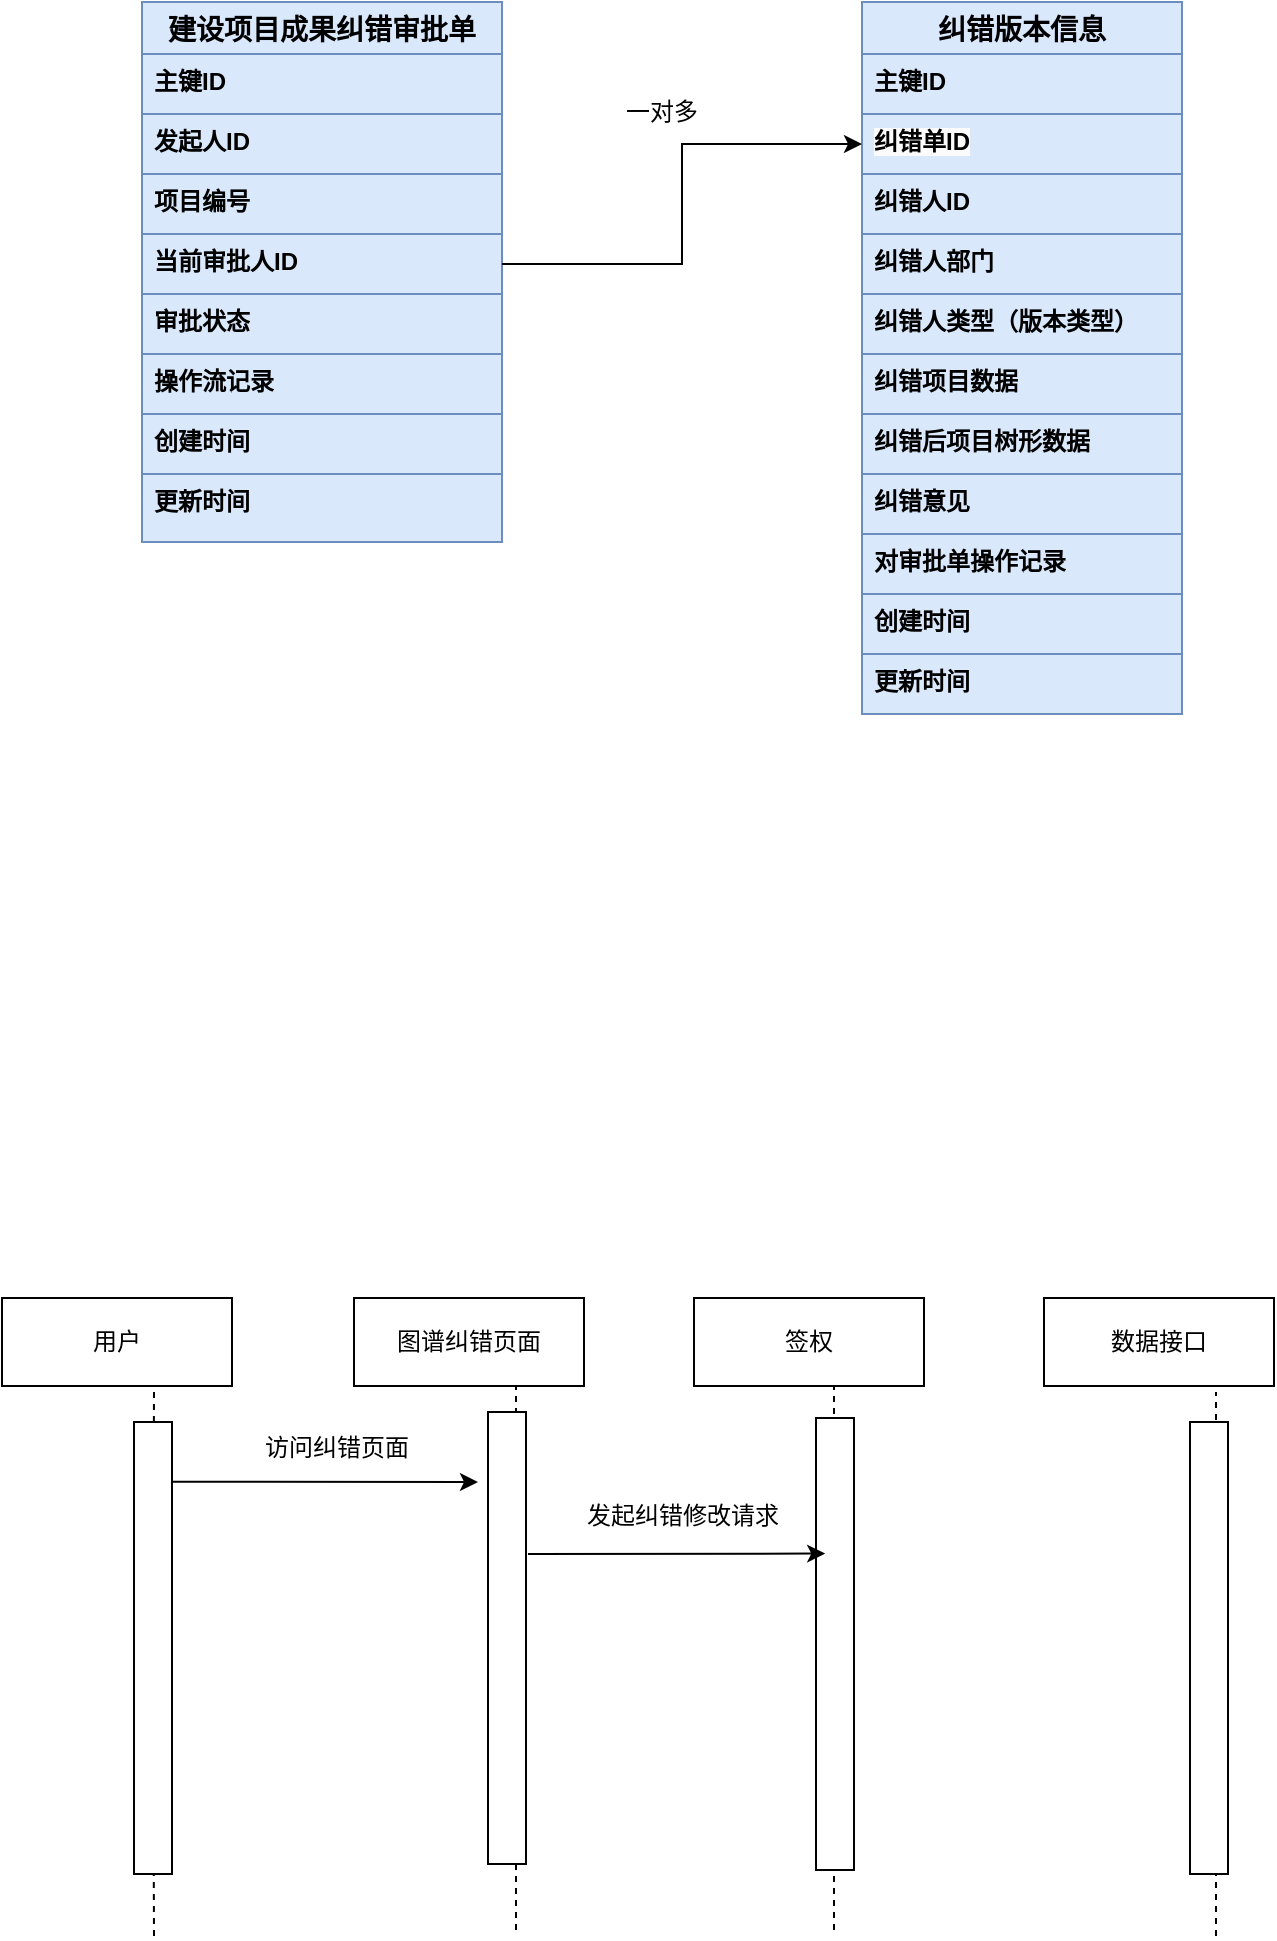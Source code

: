 <mxfile version="24.7.10">
  <diagram name="第 1 页" id="kT-wk51SkEdILYPWkGyS">
    <mxGraphModel dx="1050" dy="557" grid="0" gridSize="9" guides="1" tooltips="1" connect="1" arrows="1" fold="1" page="1" pageScale="1" pageWidth="827" pageHeight="1169" background="none" math="0" shadow="0">
      <root>
        <mxCell id="0" />
        <mxCell id="1" parent="0" />
        <mxCell id="QmBSqBYY-TNjPGqKKgsR-17" value="建设项目成果纠错审批单" style="swimlane;fontStyle=1;childLayout=stackLayout;horizontal=1;startSize=26;horizontalStack=0;resizeParent=1;resizeParentMax=0;resizeLast=0;collapsible=1;marginBottom=0;align=center;fontSize=14;fillColor=#dae8fc;strokeColor=#6c8ebf;" vertex="1" parent="1">
          <mxGeometry x="130" y="110" width="180" height="270" as="geometry" />
        </mxCell>
        <mxCell id="QmBSqBYY-TNjPGqKKgsR-18" value="主键ID" style="text;strokeColor=#6c8ebf;fillColor=#dae8fc;spacingLeft=4;spacingRight=4;overflow=hidden;rotatable=0;points=[[0,0.5],[1,0.5]];portConstraint=eastwest;fontSize=12;whiteSpace=wrap;html=1;fontStyle=1" vertex="1" parent="QmBSqBYY-TNjPGqKKgsR-17">
          <mxGeometry y="26" width="180" height="30" as="geometry" />
        </mxCell>
        <mxCell id="QmBSqBYY-TNjPGqKKgsR-33" value="发起人ID" style="text;strokeColor=#6c8ebf;fillColor=#dae8fc;spacingLeft=4;spacingRight=4;overflow=hidden;rotatable=0;points=[[0,0.5],[1,0.5]];portConstraint=eastwest;fontSize=12;whiteSpace=wrap;html=1;fontStyle=1" vertex="1" parent="QmBSqBYY-TNjPGqKKgsR-17">
          <mxGeometry y="56" width="180" height="30" as="geometry" />
        </mxCell>
        <mxCell id="QmBSqBYY-TNjPGqKKgsR-24" value="项目编号" style="text;strokeColor=#6c8ebf;fillColor=#dae8fc;spacingLeft=4;spacingRight=4;overflow=hidden;rotatable=0;points=[[0,0.5],[1,0.5]];portConstraint=eastwest;fontSize=12;whiteSpace=wrap;html=1;fontStyle=1" vertex="1" parent="QmBSqBYY-TNjPGqKKgsR-17">
          <mxGeometry y="86" width="180" height="30" as="geometry" />
        </mxCell>
        <mxCell id="QmBSqBYY-TNjPGqKKgsR-20" value="当前审批人ID" style="text;strokeColor=#6c8ebf;fillColor=#dae8fc;spacingLeft=4;spacingRight=4;overflow=hidden;rotatable=0;points=[[0,0.5],[1,0.5]];portConstraint=eastwest;fontSize=12;whiteSpace=wrap;html=1;fontStyle=1" vertex="1" parent="QmBSqBYY-TNjPGqKKgsR-17">
          <mxGeometry y="116" width="180" height="30" as="geometry" />
        </mxCell>
        <mxCell id="QmBSqBYY-TNjPGqKKgsR-36" value="审批状态" style="text;strokeColor=#6c8ebf;fillColor=#dae8fc;spacingLeft=4;spacingRight=4;overflow=hidden;rotatable=0;points=[[0,0.5],[1,0.5]];portConstraint=eastwest;fontSize=12;whiteSpace=wrap;html=1;fontStyle=1" vertex="1" parent="QmBSqBYY-TNjPGqKKgsR-17">
          <mxGeometry y="146" width="180" height="30" as="geometry" />
        </mxCell>
        <mxCell id="QmBSqBYY-TNjPGqKKgsR-25" value="操作流记录" style="text;strokeColor=#6c8ebf;fillColor=#dae8fc;spacingLeft=4;spacingRight=4;overflow=hidden;rotatable=0;points=[[0,0.5],[1,0.5]];portConstraint=eastwest;fontSize=12;whiteSpace=wrap;html=1;fontStyle=1" vertex="1" parent="QmBSqBYY-TNjPGqKKgsR-17">
          <mxGeometry y="176" width="180" height="30" as="geometry" />
        </mxCell>
        <mxCell id="QmBSqBYY-TNjPGqKKgsR-34" value="创建时间" style="text;strokeColor=#6c8ebf;fillColor=#dae8fc;spacingLeft=4;spacingRight=4;overflow=hidden;rotatable=0;points=[[0,0.5],[1,0.5]];portConstraint=eastwest;fontSize=12;whiteSpace=wrap;html=1;fontStyle=1" vertex="1" parent="QmBSqBYY-TNjPGqKKgsR-17">
          <mxGeometry y="206" width="180" height="30" as="geometry" />
        </mxCell>
        <mxCell id="QmBSqBYY-TNjPGqKKgsR-35" value="更新时间" style="text;strokeColor=#6c8ebf;fillColor=#dae8fc;spacingLeft=4;spacingRight=4;overflow=hidden;rotatable=0;points=[[0,0.5],[1,0.5]];portConstraint=eastwest;fontSize=12;whiteSpace=wrap;html=1;fontStyle=1" vertex="1" parent="QmBSqBYY-TNjPGqKKgsR-17">
          <mxGeometry y="236" width="180" height="34" as="geometry" />
        </mxCell>
        <mxCell id="QmBSqBYY-TNjPGqKKgsR-26" value="纠错版本信息" style="swimlane;fontStyle=1;childLayout=stackLayout;horizontal=1;startSize=26;horizontalStack=0;resizeParent=1;resizeParentMax=0;resizeLast=0;collapsible=1;marginBottom=0;align=center;fontSize=14;fillColor=#dae8fc;strokeColor=#6c8ebf;" vertex="1" parent="1">
          <mxGeometry x="490" y="110" width="160" height="356" as="geometry" />
        </mxCell>
        <mxCell id="QmBSqBYY-TNjPGqKKgsR-27" value="主键ID" style="text;strokeColor=#6c8ebf;fillColor=#dae8fc;spacingLeft=4;spacingRight=4;overflow=hidden;rotatable=0;points=[[0,0.5],[1,0.5]];portConstraint=eastwest;fontSize=12;whiteSpace=wrap;html=1;fontStyle=1" vertex="1" parent="QmBSqBYY-TNjPGqKKgsR-26">
          <mxGeometry y="26" width="160" height="30" as="geometry" />
        </mxCell>
        <mxCell id="QmBSqBYY-TNjPGqKKgsR-28" value="&lt;span style=&quot;color: rgb(0, 0, 0); font-family: Helvetica; font-size: 12px; font-style: normal; font-variant-ligatures: normal; font-variant-caps: normal; font-weight: 700; letter-spacing: normal; orphans: 2; text-align: left; text-indent: 0px; text-transform: none; widows: 2; word-spacing: 0px; -webkit-text-stroke-width: 0px; white-space: normal; background-color: rgb(251, 251, 251); text-decoration-thickness: initial; text-decoration-style: initial; text-decoration-color: initial; display: inline !important; float: none;&quot;&gt;纠错单ID&lt;/span&gt;" style="text;strokeColor=#6c8ebf;fillColor=#dae8fc;spacingLeft=4;spacingRight=4;overflow=hidden;rotatable=0;points=[[0,0.5],[1,0.5]];portConstraint=eastwest;fontSize=12;whiteSpace=wrap;html=1;fontStyle=1" vertex="1" parent="QmBSqBYY-TNjPGqKKgsR-26">
          <mxGeometry y="56" width="160" height="30" as="geometry" />
        </mxCell>
        <mxCell id="QmBSqBYY-TNjPGqKKgsR-29" value="纠错人ID" style="text;strokeColor=#6c8ebf;fillColor=#dae8fc;spacingLeft=4;spacingRight=4;overflow=hidden;rotatable=0;points=[[0,0.5],[1,0.5]];portConstraint=eastwest;fontSize=12;whiteSpace=wrap;html=1;fontStyle=1" vertex="1" parent="QmBSqBYY-TNjPGqKKgsR-26">
          <mxGeometry y="86" width="160" height="30" as="geometry" />
        </mxCell>
        <mxCell id="QmBSqBYY-TNjPGqKKgsR-44" value="纠错人部门" style="text;strokeColor=#6c8ebf;fillColor=#dae8fc;spacingLeft=4;spacingRight=4;overflow=hidden;rotatable=0;points=[[0,0.5],[1,0.5]];portConstraint=eastwest;fontSize=12;whiteSpace=wrap;html=1;fontStyle=1" vertex="1" parent="QmBSqBYY-TNjPGqKKgsR-26">
          <mxGeometry y="116" width="160" height="30" as="geometry" />
        </mxCell>
        <mxCell id="QmBSqBYY-TNjPGqKKgsR-43" value="纠错人类型（版本类型）" style="text;strokeColor=#6c8ebf;fillColor=#dae8fc;spacingLeft=4;spacingRight=4;overflow=hidden;rotatable=0;points=[[0,0.5],[1,0.5]];portConstraint=eastwest;fontSize=12;whiteSpace=wrap;html=1;fontStyle=1" vertex="1" parent="QmBSqBYY-TNjPGqKKgsR-26">
          <mxGeometry y="146" width="160" height="30" as="geometry" />
        </mxCell>
        <mxCell id="QmBSqBYY-TNjPGqKKgsR-30" value="纠错项目数据" style="text;strokeColor=#6c8ebf;fillColor=#dae8fc;spacingLeft=4;spacingRight=4;overflow=hidden;rotatable=0;points=[[0,0.5],[1,0.5]];portConstraint=eastwest;fontSize=12;whiteSpace=wrap;html=1;fontStyle=1" vertex="1" parent="QmBSqBYY-TNjPGqKKgsR-26">
          <mxGeometry y="176" width="160" height="30" as="geometry" />
        </mxCell>
        <mxCell id="QmBSqBYY-TNjPGqKKgsR-31" value="纠错后项目树形数据" style="text;strokeColor=#6c8ebf;fillColor=#dae8fc;spacingLeft=4;spacingRight=4;overflow=hidden;rotatable=0;points=[[0,0.5],[1,0.5]];portConstraint=eastwest;fontSize=12;whiteSpace=wrap;html=1;fontStyle=1" vertex="1" parent="QmBSqBYY-TNjPGqKKgsR-26">
          <mxGeometry y="206" width="160" height="30" as="geometry" />
        </mxCell>
        <mxCell id="QmBSqBYY-TNjPGqKKgsR-38" value="纠错意见" style="text;strokeColor=#6c8ebf;fillColor=#dae8fc;spacingLeft=4;spacingRight=4;overflow=hidden;rotatable=0;points=[[0,0.5],[1,0.5]];portConstraint=eastwest;fontSize=12;whiteSpace=wrap;html=1;fontStyle=1" vertex="1" parent="QmBSqBYY-TNjPGqKKgsR-26">
          <mxGeometry y="236" width="160" height="30" as="geometry" />
        </mxCell>
        <mxCell id="QmBSqBYY-TNjPGqKKgsR-37" value="对审批单操作记录" style="text;strokeColor=#6c8ebf;fillColor=#dae8fc;spacingLeft=4;spacingRight=4;overflow=hidden;rotatable=0;points=[[0,0.5],[1,0.5]];portConstraint=eastwest;fontSize=12;whiteSpace=wrap;html=1;fontStyle=1" vertex="1" parent="QmBSqBYY-TNjPGqKKgsR-26">
          <mxGeometry y="266" width="160" height="30" as="geometry" />
        </mxCell>
        <mxCell id="QmBSqBYY-TNjPGqKKgsR-39" value="创建时间" style="text;strokeColor=#6c8ebf;fillColor=#dae8fc;spacingLeft=4;spacingRight=4;overflow=hidden;rotatable=0;points=[[0,0.5],[1,0.5]];portConstraint=eastwest;fontSize=12;whiteSpace=wrap;html=1;fontStyle=1" vertex="1" parent="QmBSqBYY-TNjPGqKKgsR-26">
          <mxGeometry y="296" width="160" height="30" as="geometry" />
        </mxCell>
        <mxCell id="QmBSqBYY-TNjPGqKKgsR-40" value="更新时间" style="text;strokeColor=#6c8ebf;fillColor=#dae8fc;spacingLeft=4;spacingRight=4;overflow=hidden;rotatable=0;points=[[0,0.5],[1,0.5]];portConstraint=eastwest;fontSize=12;whiteSpace=wrap;html=1;fontStyle=1" vertex="1" parent="QmBSqBYY-TNjPGqKKgsR-26">
          <mxGeometry y="326" width="160" height="30" as="geometry" />
        </mxCell>
        <mxCell id="QmBSqBYY-TNjPGqKKgsR-41" style="edgeStyle=orthogonalEdgeStyle;rounded=0;orthogonalLoop=1;jettySize=auto;html=1;entryX=0;entryY=0.5;entryDx=0;entryDy=0;" edge="1" parent="1" source="QmBSqBYY-TNjPGqKKgsR-20" target="QmBSqBYY-TNjPGqKKgsR-28">
          <mxGeometry relative="1" as="geometry" />
        </mxCell>
        <mxCell id="QmBSqBYY-TNjPGqKKgsR-42" value="一对多" style="text;html=1;align=center;verticalAlign=middle;whiteSpace=wrap;rounded=0;" vertex="1" parent="1">
          <mxGeometry x="360" y="150" width="60" height="30" as="geometry" />
        </mxCell>
        <mxCell id="QmBSqBYY-TNjPGqKKgsR-45" value="用户" style="rounded=0;whiteSpace=wrap;html=1;" vertex="1" parent="1">
          <mxGeometry x="60" y="758" width="115" height="44" as="geometry" />
        </mxCell>
        <mxCell id="QmBSqBYY-TNjPGqKKgsR-47" value="签权" style="rounded=0;whiteSpace=wrap;html=1;" vertex="1" parent="1">
          <mxGeometry x="406" y="758" width="115" height="44" as="geometry" />
        </mxCell>
        <mxCell id="QmBSqBYY-TNjPGqKKgsR-48" value="图谱纠错页面" style="rounded=0;whiteSpace=wrap;html=1;" vertex="1" parent="1">
          <mxGeometry x="236" y="758" width="115" height="44" as="geometry" />
        </mxCell>
        <mxCell id="QmBSqBYY-TNjPGqKKgsR-49" value="数据接口" style="rounded=0;whiteSpace=wrap;html=1;" vertex="1" parent="1">
          <mxGeometry x="581" y="758" width="115" height="44" as="geometry" />
        </mxCell>
        <mxCell id="QmBSqBYY-TNjPGqKKgsR-50" value="" style="endArrow=none;dashed=1;html=1;rounded=0;" edge="1" parent="1" source="QmBSqBYY-TNjPGqKKgsR-54">
          <mxGeometry width="50" height="50" relative="1" as="geometry">
            <mxPoint x="136" y="1077" as="sourcePoint" />
            <mxPoint x="136" y="805" as="targetPoint" />
          </mxGeometry>
        </mxCell>
        <mxCell id="QmBSqBYY-TNjPGqKKgsR-51" value="" style="endArrow=none;dashed=1;html=1;rounded=0;" edge="1" parent="1">
          <mxGeometry width="50" height="50" relative="1" as="geometry">
            <mxPoint x="317" y="1074" as="sourcePoint" />
            <mxPoint x="317" y="802" as="targetPoint" />
          </mxGeometry>
        </mxCell>
        <mxCell id="QmBSqBYY-TNjPGqKKgsR-52" value="" style="endArrow=none;dashed=1;html=1;rounded=0;" edge="1" parent="1">
          <mxGeometry width="50" height="50" relative="1" as="geometry">
            <mxPoint x="476" y="1074" as="sourcePoint" />
            <mxPoint x="476" y="802" as="targetPoint" />
          </mxGeometry>
        </mxCell>
        <mxCell id="QmBSqBYY-TNjPGqKKgsR-53" value="" style="endArrow=none;dashed=1;html=1;rounded=0;" edge="1" parent="1">
          <mxGeometry width="50" height="50" relative="1" as="geometry">
            <mxPoint x="667" y="1077" as="sourcePoint" />
            <mxPoint x="667" y="805" as="targetPoint" />
          </mxGeometry>
        </mxCell>
        <mxCell id="QmBSqBYY-TNjPGqKKgsR-55" value="" style="endArrow=none;dashed=1;html=1;rounded=0;" edge="1" parent="1" target="QmBSqBYY-TNjPGqKKgsR-54">
          <mxGeometry width="50" height="50" relative="1" as="geometry">
            <mxPoint x="136" y="1077" as="sourcePoint" />
            <mxPoint x="136" y="805" as="targetPoint" />
          </mxGeometry>
        </mxCell>
        <mxCell id="QmBSqBYY-TNjPGqKKgsR-54" value="" style="rounded=0;whiteSpace=wrap;html=1;" vertex="1" parent="1">
          <mxGeometry x="126" y="820" width="19" height="226" as="geometry" />
        </mxCell>
        <mxCell id="QmBSqBYY-TNjPGqKKgsR-57" value="" style="rounded=0;whiteSpace=wrap;html=1;" vertex="1" parent="1">
          <mxGeometry x="303" y="815" width="19" height="226" as="geometry" />
        </mxCell>
        <mxCell id="QmBSqBYY-TNjPGqKKgsR-58" value="" style="rounded=0;whiteSpace=wrap;html=1;" vertex="1" parent="1">
          <mxGeometry x="467" y="818" width="19" height="226" as="geometry" />
        </mxCell>
        <mxCell id="QmBSqBYY-TNjPGqKKgsR-59" value="" style="rounded=0;whiteSpace=wrap;html=1;" vertex="1" parent="1">
          <mxGeometry x="654" y="820" width="19" height="226" as="geometry" />
        </mxCell>
        <mxCell id="QmBSqBYY-TNjPGqKKgsR-60" value="" style="endArrow=classic;html=1;rounded=0;exitX=1.011;exitY=0.132;exitDx=0;exitDy=0;exitPerimeter=0;" edge="1" parent="1" source="QmBSqBYY-TNjPGqKKgsR-54">
          <mxGeometry width="50" height="50" relative="1" as="geometry">
            <mxPoint x="428" y="1015" as="sourcePoint" />
            <mxPoint x="298" y="850" as="targetPoint" />
          </mxGeometry>
        </mxCell>
        <mxCell id="QmBSqBYY-TNjPGqKKgsR-61" value="访问纠错页面" style="text;html=1;align=center;verticalAlign=middle;whiteSpace=wrap;rounded=0;" vertex="1" parent="1">
          <mxGeometry x="178" y="818" width="99" height="30" as="geometry" />
        </mxCell>
        <mxCell id="QmBSqBYY-TNjPGqKKgsR-63" value="" style="endArrow=classic;html=1;rounded=0;entryX=0.242;entryY=0.3;entryDx=0;entryDy=0;entryPerimeter=0;" edge="1" parent="1" target="QmBSqBYY-TNjPGqKKgsR-58">
          <mxGeometry width="50" height="50" relative="1" as="geometry">
            <mxPoint x="323" y="886" as="sourcePoint" />
            <mxPoint x="373" y="836" as="targetPoint" />
          </mxGeometry>
        </mxCell>
        <mxCell id="QmBSqBYY-TNjPGqKKgsR-64" value="发起纠错修改请求" style="text;html=1;align=center;verticalAlign=middle;whiteSpace=wrap;rounded=0;" vertex="1" parent="1">
          <mxGeometry x="351" y="852" width="99" height="30" as="geometry" />
        </mxCell>
      </root>
    </mxGraphModel>
  </diagram>
</mxfile>
